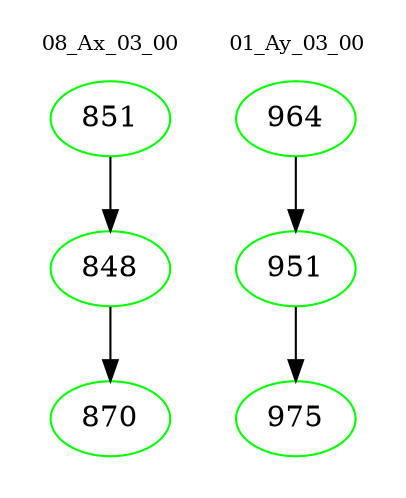 digraph{
subgraph cluster_0 {
color = white
label = "08_Ax_03_00";
fontsize=10;
T0_851 [label="851", color="green"]
T0_851 -> T0_848 [color="black"]
T0_848 [label="848", color="green"]
T0_848 -> T0_870 [color="black"]
T0_870 [label="870", color="green"]
}
subgraph cluster_1 {
color = white
label = "01_Ay_03_00";
fontsize=10;
T1_964 [label="964", color="green"]
T1_964 -> T1_951 [color="black"]
T1_951 [label="951", color="green"]
T1_951 -> T1_975 [color="black"]
T1_975 [label="975", color="green"]
}
}
